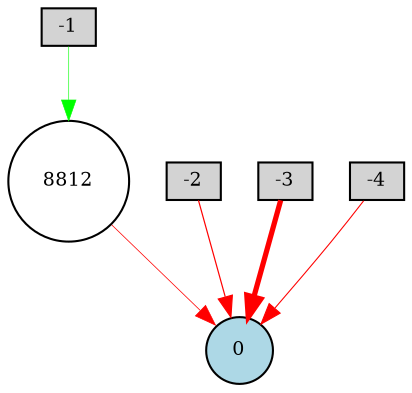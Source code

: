 digraph {
	node [fontsize=9 height=0.2 shape=circle width=0.2]
	-1 [fillcolor=lightgray shape=box style=filled]
	-2 [fillcolor=lightgray shape=box style=filled]
	-3 [fillcolor=lightgray shape=box style=filled]
	-4 [fillcolor=lightgray shape=box style=filled]
	0 [fillcolor=lightblue style=filled]
	8812 [fillcolor=white style=filled]
	-1 -> 8812 [color=green penwidth=0.2912517629156778 style=solid]
	-2 -> 0 [color=red penwidth=0.58154384923149 style=solid]
	-4 -> 0 [color=red penwidth=0.5175121404000204 style=solid]
	8812 -> 0 [color=red penwidth=0.35916588149092443 style=solid]
	-3 -> 0 [color=red penwidth=2.5148346018624568 style=solid]
}
